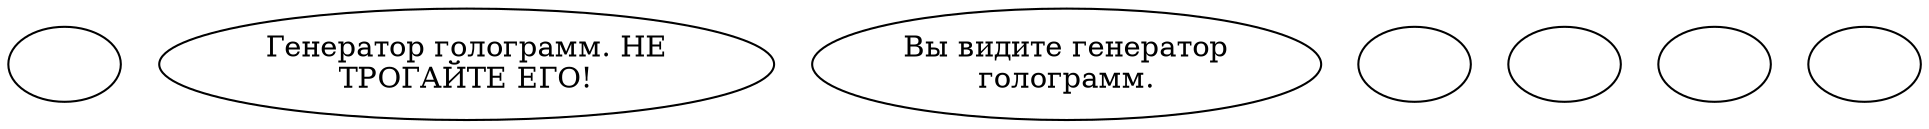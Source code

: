 digraph epai6 {
  "start" [style=filled       fillcolor="#FFFFFF"       color="#000000"]
  "start" [label=""]
  "description_p_proc" [style=filled       fillcolor="#FFFFFF"       color="#000000"]
  "description_p_proc" [label="Генератор голограмм. НЕ\nТРОГАЙТЕ ЕГО!"]
  "look_at_p_proc" [style=filled       fillcolor="#FFFFFF"       color="#000000"]
  "look_at_p_proc" [label="Вы видите генератор\nголограмм."]
  "damage_p_proc" [style=filled       fillcolor="#FFFFFF"       color="#000000"]
  "damage_p_proc" [label=""]
  "use_p_proc" [style=filled       fillcolor="#FFFFFF"       color="#000000"]
  "use_p_proc" [label=""]
  "pickup_p_proc" [style=filled       fillcolor="#FFFFFF"       color="#000000"]
  "pickup_p_proc" [label=""]
  "destroy_p_proc" [style=filled       fillcolor="#FFFFFF"       color="#000000"]
  "destroy_p_proc" [label=""]
}